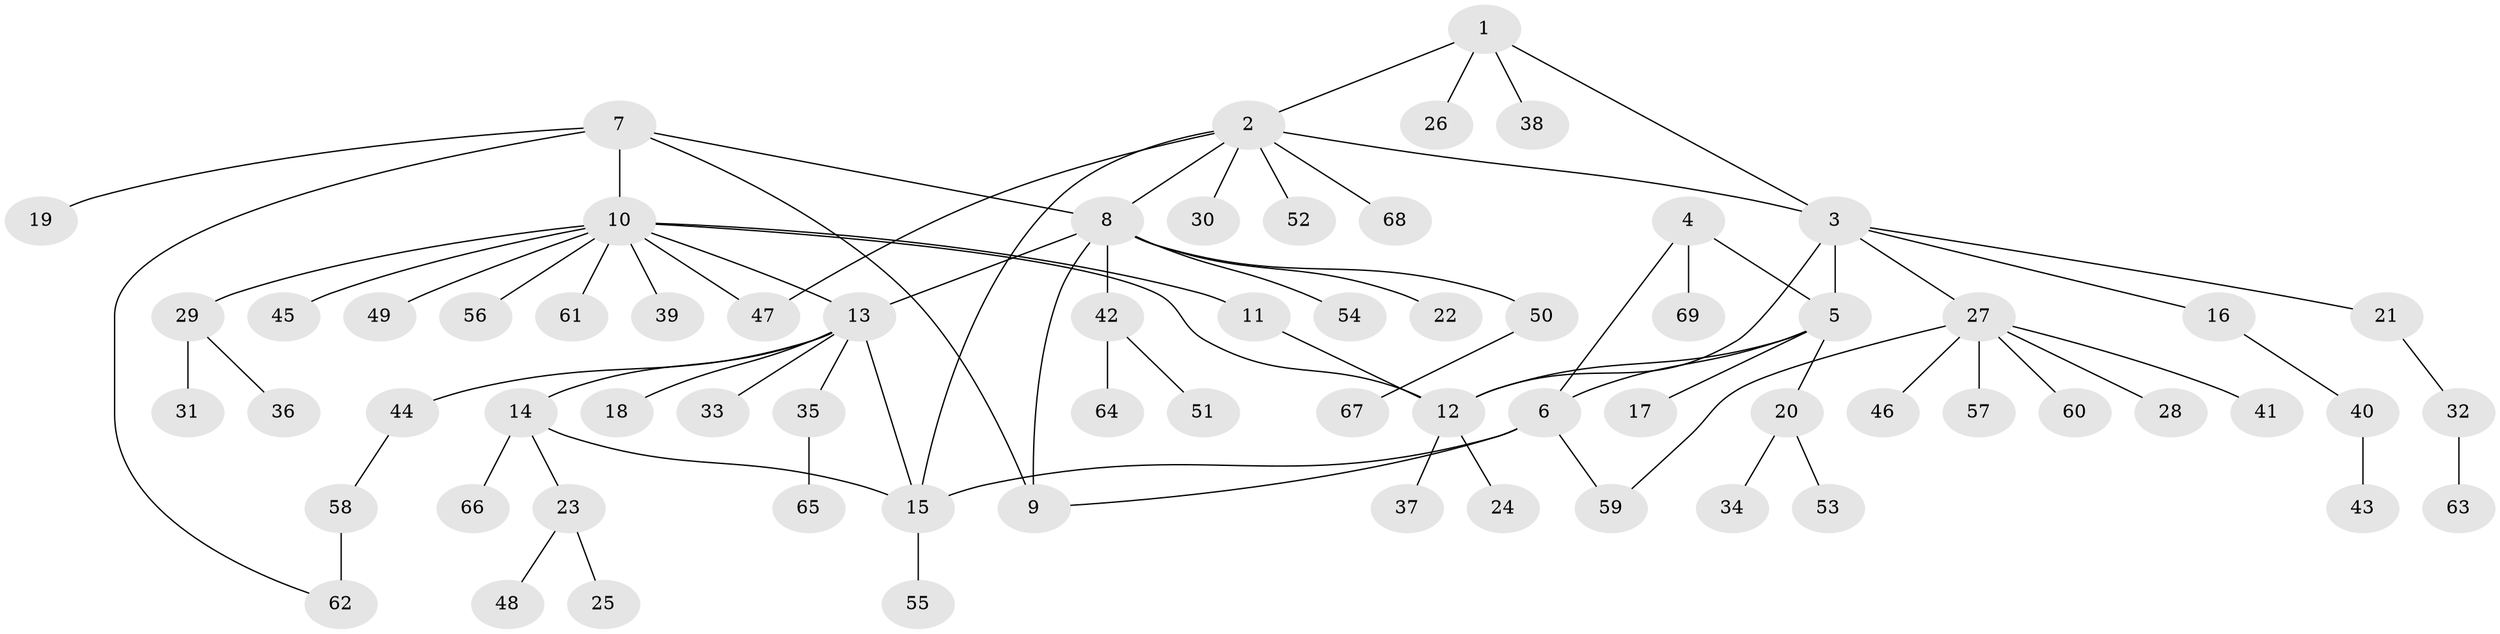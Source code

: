 // Generated by graph-tools (version 1.1) at 2025/26/03/09/25 03:26:35]
// undirected, 69 vertices, 82 edges
graph export_dot {
graph [start="1"]
  node [color=gray90,style=filled];
  1;
  2;
  3;
  4;
  5;
  6;
  7;
  8;
  9;
  10;
  11;
  12;
  13;
  14;
  15;
  16;
  17;
  18;
  19;
  20;
  21;
  22;
  23;
  24;
  25;
  26;
  27;
  28;
  29;
  30;
  31;
  32;
  33;
  34;
  35;
  36;
  37;
  38;
  39;
  40;
  41;
  42;
  43;
  44;
  45;
  46;
  47;
  48;
  49;
  50;
  51;
  52;
  53;
  54;
  55;
  56;
  57;
  58;
  59;
  60;
  61;
  62;
  63;
  64;
  65;
  66;
  67;
  68;
  69;
  1 -- 2;
  1 -- 3;
  1 -- 26;
  1 -- 38;
  2 -- 3;
  2 -- 8;
  2 -- 15;
  2 -- 30;
  2 -- 47;
  2 -- 52;
  2 -- 68;
  3 -- 5;
  3 -- 12;
  3 -- 16;
  3 -- 21;
  3 -- 27;
  4 -- 5;
  4 -- 6;
  4 -- 69;
  5 -- 6;
  5 -- 12;
  5 -- 17;
  5 -- 20;
  6 -- 9;
  6 -- 15;
  6 -- 59;
  7 -- 8;
  7 -- 9;
  7 -- 10;
  7 -- 19;
  7 -- 62;
  8 -- 9;
  8 -- 13;
  8 -- 22;
  8 -- 42;
  8 -- 50;
  8 -- 54;
  10 -- 11;
  10 -- 12;
  10 -- 13;
  10 -- 29;
  10 -- 39;
  10 -- 45;
  10 -- 47;
  10 -- 49;
  10 -- 56;
  10 -- 61;
  11 -- 12;
  12 -- 24;
  12 -- 37;
  13 -- 14;
  13 -- 15;
  13 -- 18;
  13 -- 33;
  13 -- 35;
  13 -- 44;
  14 -- 15;
  14 -- 23;
  14 -- 66;
  15 -- 55;
  16 -- 40;
  20 -- 34;
  20 -- 53;
  21 -- 32;
  23 -- 25;
  23 -- 48;
  27 -- 28;
  27 -- 41;
  27 -- 46;
  27 -- 57;
  27 -- 59;
  27 -- 60;
  29 -- 31;
  29 -- 36;
  32 -- 63;
  35 -- 65;
  40 -- 43;
  42 -- 51;
  42 -- 64;
  44 -- 58;
  50 -- 67;
  58 -- 62;
}

